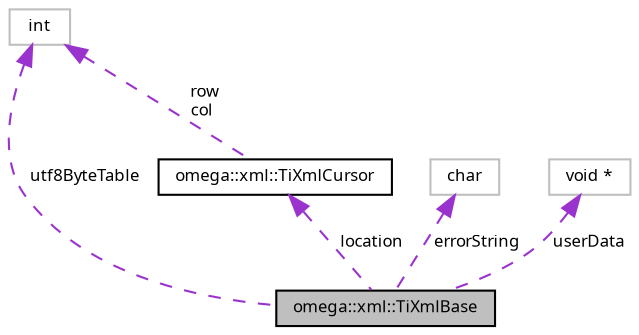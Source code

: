 digraph "omega::xml::TiXmlBase"
{
  bgcolor="transparent";
  edge [fontname="FreeSans.ttf",fontsize="8",labelfontname="FreeSans.ttf",labelfontsize="8"];
  node [fontname="FreeSans.ttf",fontsize="8",shape=record];
  Node1 [label="omega::xml::TiXmlBase",height=0.2,width=0.4,color="black", fillcolor="grey75", style="filled" fontcolor="black"];
  Node2 -> Node1 [dir="back",color="darkorchid3",fontsize="8",style="dashed",label=" location" ,fontname="FreeSans.ttf"];
  Node2 [label="omega::xml::TiXmlCursor",height=0.2,width=0.4,color="black",URL="$structomega_1_1xml_1_1_ti_xml_cursor.html"];
  Node3 -> Node2 [dir="back",color="darkorchid3",fontsize="8",style="dashed",label=" row\ncol" ,fontname="FreeSans.ttf"];
  Node3 [label="int",height=0.2,width=0.4,color="grey75"];
  Node4 -> Node1 [dir="back",color="darkorchid3",fontsize="8",style="dashed",label=" errorString" ,fontname="FreeSans.ttf"];
  Node4 [label="char",height=0.2,width=0.4,color="grey75"];
  Node3 -> Node1 [dir="back",color="darkorchid3",fontsize="8",style="dashed",label=" utf8ByteTable" ,fontname="FreeSans.ttf"];
  Node5 -> Node1 [dir="back",color="darkorchid3",fontsize="8",style="dashed",label=" userData" ,fontname="FreeSans.ttf"];
  Node5 [label="void *",height=0.2,width=0.4,color="grey75"];
}
